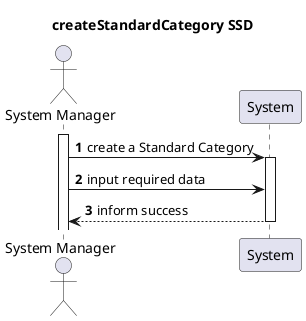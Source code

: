 @startuml

    autonumber
    title createStandardCategory SSD
    actor "System Manager" as systemManager
    participant "System" as system

    activate systemManager
    systemManager -> system: create a Standard Category
    activate system
    systemManager -> system: input required data
    system --> systemManager: inform success
    deactivate system

@enduml

@startuml
    title Get Standard Category Tree\n extended from complementary system SSD
    actor "System Manager" as systemManager
    participant "System" as system

    activate systemManager
    systemManager -> system: get standard category tree
    activate system
    system --> systemManager: category tree
    deactivate system
@enduml

@startuml

header SSD
title Create Family and Set Administrator
autonumber
actor "System Manager" as Actor
participant "System" as System
activate Actor
Actor -> System : Create a family and set administrator
activate System
System --> Actor : Request Family Name and Administrator Data (Name, Birthdate, \nemail (ID), Vat Number, Phone Number, Address)
Actor -> System : Input Family Name and Administrator Data (Name, Birthdate, \nemail (ID), Vat Number, Phone Number, Address)
alt failure
System --> Actor : Inform Failure
else success
System --> Actor : Inform Success
end
deactivate System
deactivate Actor
@enduml

@startuml

header SSD
title Add a Family Member
autonumber
actor "Family Administrator" as Actor
participant "System" as System
activate Actor
Actor -> System : Add a family member
activate System
System --> Actor : Request Person Data (Name, Birthdate, \nemail (ID), Vat Number, Phone Number, Address)
Actor -> System : Input Person Data (Name, Birthdate, \nemail (ID), Vat Number, Phone Number, Address)
System --> Actor : Inform Success
deactivate System
deactivate Actor
@enduml

@startuml
    title Get Family Members and their Relations SSD
    actor "Family Administrator" as systemManager
    participant "System" as system

    activate systemManager
    systemManager -> system: get family members and their relations
    activate system
    system --> systemManager: family members and their relations
    deactivate system
@enduml

@startuml

autonumber
title Create Relation

actor "Family Administrator" as familyAdministrator
participant ": System" as system

activate familyAdministrator
familyAdministrator -> system : add relation to member
activate system
familyAdministrator -> system : inputs required data

alt failure
system -> familyAdministrator : Inform Failure

else sucess
system -> familyAdministrator : Inform Sucess

end

deactivate system

deactivate familyAdministrator
@enduml

@startuml
autonumber
title Change Relation

actor "Family Administrator" as familyAdministrator
participant ": System" as system

activate familyAdministrator
familyAdministrator -> system : Change relation between memebers
activate system
familyAdministrator -> system : Inputs required data

alt failure
system -> familyAdministrator : Inform Failure

else success
system -> familyAdministrator : Inform Sucess

end

deactivate system

deactivate familyAdministrator
@enduml

@startuml

header SSD
title Get family's categories list
autonumber
actor "FamilyMember" as Actor
participant "System" as System
activate Actor
Actor -> System : Get the categories list
activate System
System --> Actor : Return Category List ()
deactivate System
deactivate Actor

@enduml

@startuml
    autonumber
    title Add Category to Family Tree
    actor "Family Administrator" as systemManager
    participant "System" as system

    activate systemManager
    systemManager -> system: Add Category To Family Tree
    activate system
   system --> systemManager: Ask for Category name and Parent
   systemManager->system: Input Category name and Parent
    system --> systemManager: Inform success
    deactivate system
    deactivate systemManager
@enduml

@startuml
autonumber 1
title Create Family Cash Account
actor "FamilyAdministrator" as familyAdmin
participant "System" as System


activate familyAdmin
familyAdmin -> System: create a Family Cash \n Account (familyID, balance)
activate System

alt failure
System --> familyAdmin: Inform Failure - \nFamily already has account

else success

System --> familyAdmin: Inform Success - \nAccount created
deactivate System
end

deactivate familyAdmin

@enduml

@startuml
autonumber
title Transfer to Personal Cash Account

Actor "FamilyAdmin" as Actor
Participant "System" as System

activate Actor
Actor -> System : Transfer Money \nto Family Member
activate System
System --> Actor : ask for required data
Actor -> System : required data
System --> Actor : inform success
deactivate System
@enduml

@startuml
autonumber
title Check Family or Family Member Cash Account

actor "Family Administrator" as familyMember
participant ": System" as system

activate familyMember

familyMember -> system : check balance of Family or Family Member Cash Account
activate system

return Balance

deactivate familyMember
@enduml

@startuml

header SSD
title Get my profile information
autonumber
actor "FamilyMember" as Actor
participant "System" as System
activate Actor
Actor -> System : Get my profile information
activate System
System --> Actor : Return Family Member Data (Name, Email (ID), Birthdate, \nOther Emails, Vat Number, Phone Numbers and Address)
deactivate System
deactivate Actor

@enduml

@startuml

header SSD
title Add an Email Address
autonumber
actor "Family Member" as Actor
participant "System" as System
activate Actor
Actor -> System : Add an email address
activate System
System --> Actor : Request Data (email address)
Actor -> System : Input Data (email address)
System --> Actor : Inform Success
deactivate System
deactivate Actor
@enduml

@startuml
autonumber
    title Create Account
    actor "Family Member" as systemManager
    participant "System" as system

    activate systemManager
    systemManager -> system: create Account
    activate system
   system --> systemManager: ask for data
   systemManager->system: input data
    system --> systemManager: inform success
    deactivate system
    deactivate systemManager
@enduml

@startuml
autonumber
title Transfer Money between Family Members

actor "Family Member" as familyMember
participant ": System" as system

activate familyMember
familyMember-> system : transfer money
activate system
system -> familyMember: requests required data
familyMember-> system : send required data
alt failure
system -> familyMember: Inform Failure
else sucess
system -> familyMember : Inform Sucess

end

deactivate system

deactivate familyMember
@enduml

@startuml
autonumber
title Register Payment with My Cash Account

actor "Family Member" as familyMember
participant ": System" as system

activate familyMember
familyMember-> system : register Payment on 1 of my Cash Accounts
activate system
system -> familyMember : asks required data
familyMember -> system : inputs required data

alt failure
system -> familyMember : Inform Failure

else sucess
system -> familyMember : Inform Sucess

end

deactivate system

deactivate familyMember
@enduml

@startuml
autonumber
title Check Account Balance

actor "Family Administrator" as familyMember
participant ": System" as system

activate familyMember

familyMember -> system : check balance of Account
activate system

return Balance

deactivate familyMember
@enduml

@startuml
autonumber
title Get list Of Movements Between Dates

actor "Family Member" as member
participant "System" as system

activate member
member -> system : choose account
activate system
member -> system : select dates

system --> member : return list

deactivate system
@enduml

@startuml
autonumber

title Check Children Cash Account Balance
actor "Parent" as Parent
participant "System" as System

activate Parent
Parent -> System: checkChildrenCashAccountBalance
activate System
System --> Parent: request data
Parent -> System: input data
alt failure
System --> Parent: inform failure
else success
System --> Parent: inform success
deactivate System
end alt
deactivate Parent
@enduml